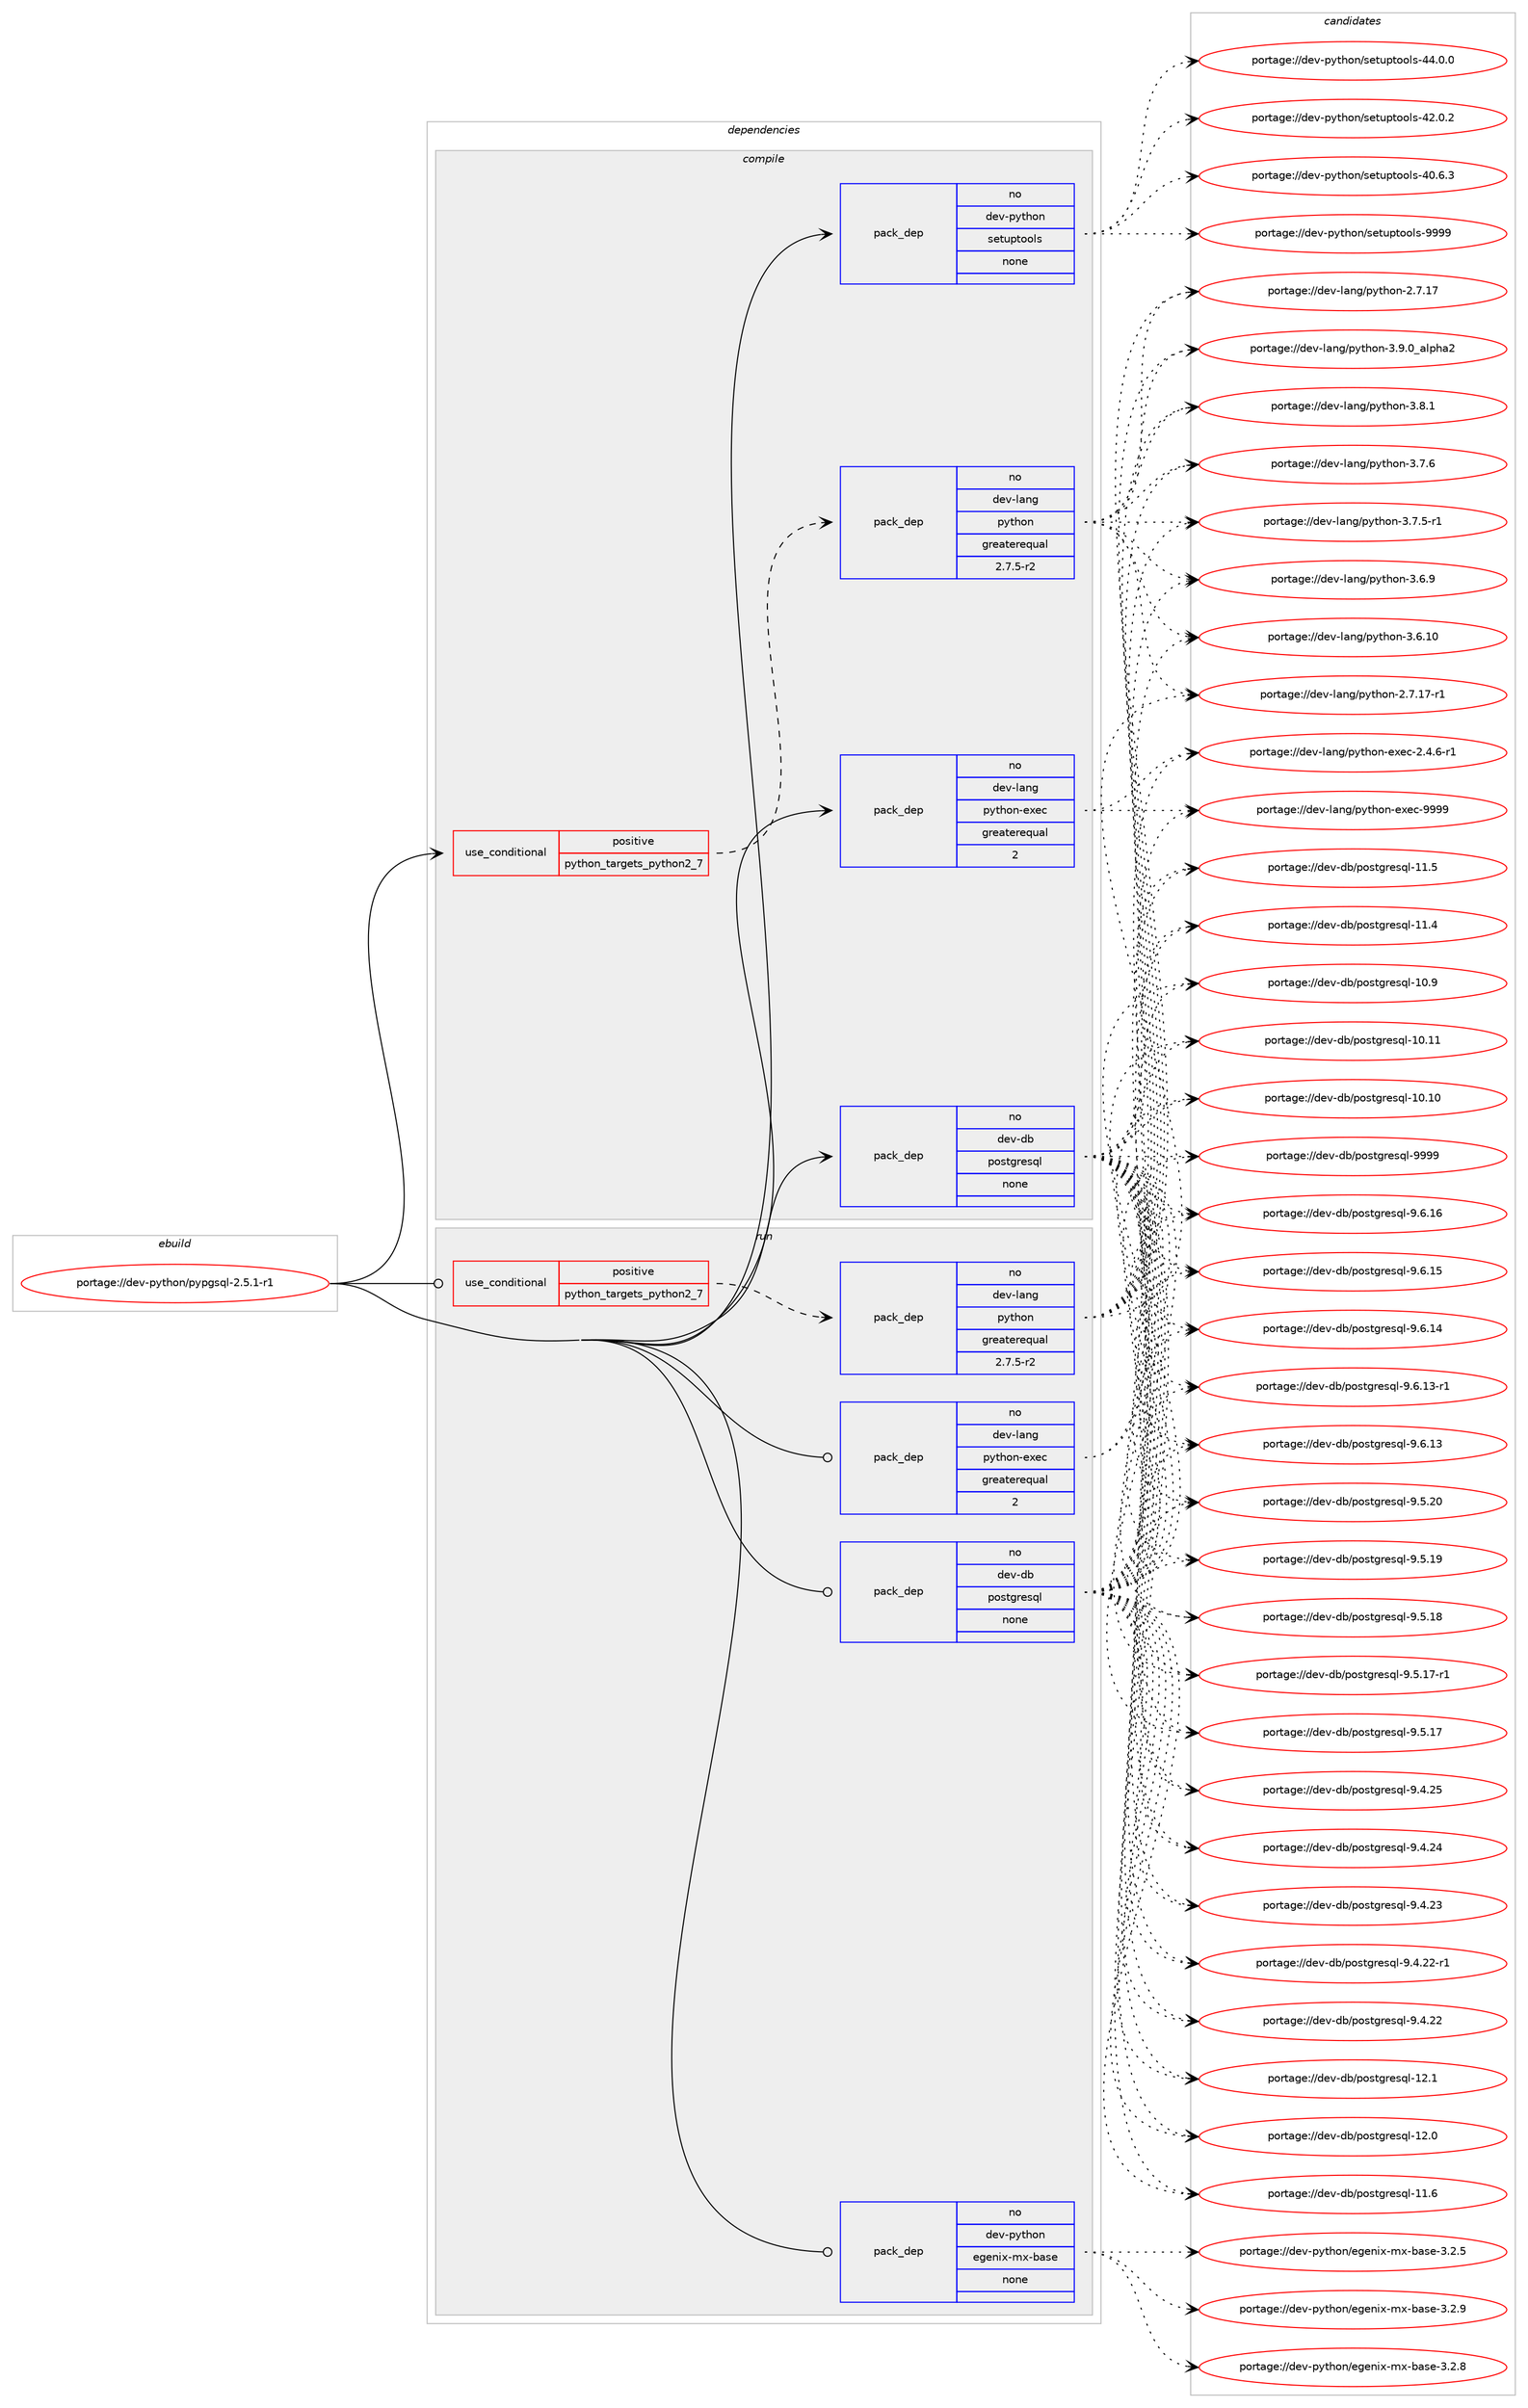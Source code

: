digraph prolog {

# *************
# Graph options
# *************

newrank=true;
concentrate=true;
compound=true;
graph [rankdir=LR,fontname=Helvetica,fontsize=10,ranksep=1.5];#, ranksep=2.5, nodesep=0.2];
edge  [arrowhead=vee];
node  [fontname=Helvetica,fontsize=10];

# **********
# The ebuild
# **********

subgraph cluster_leftcol {
color=gray;
label=<<i>ebuild</i>>;
id [label="portage://dev-python/pypgsql-2.5.1-r1", color=red, width=4, href="../dev-python/pypgsql-2.5.1-r1.svg"];
}

# ****************
# The dependencies
# ****************

subgraph cluster_midcol {
color=gray;
label=<<i>dependencies</i>>;
subgraph cluster_compile {
fillcolor="#eeeeee";
style=filled;
label=<<i>compile</i>>;
subgraph cond108829 {
dependency436021 [label=<<TABLE BORDER="0" CELLBORDER="1" CELLSPACING="0" CELLPADDING="4"><TR><TD ROWSPAN="3" CELLPADDING="10">use_conditional</TD></TR><TR><TD>positive</TD></TR><TR><TD>python_targets_python2_7</TD></TR></TABLE>>, shape=none, color=red];
subgraph pack322261 {
dependency436022 [label=<<TABLE BORDER="0" CELLBORDER="1" CELLSPACING="0" CELLPADDING="4" WIDTH="220"><TR><TD ROWSPAN="6" CELLPADDING="30">pack_dep</TD></TR><TR><TD WIDTH="110">no</TD></TR><TR><TD>dev-lang</TD></TR><TR><TD>python</TD></TR><TR><TD>greaterequal</TD></TR><TR><TD>2.7.5-r2</TD></TR></TABLE>>, shape=none, color=blue];
}
dependency436021:e -> dependency436022:w [weight=20,style="dashed",arrowhead="vee"];
}
id:e -> dependency436021:w [weight=20,style="solid",arrowhead="vee"];
subgraph pack322262 {
dependency436023 [label=<<TABLE BORDER="0" CELLBORDER="1" CELLSPACING="0" CELLPADDING="4" WIDTH="220"><TR><TD ROWSPAN="6" CELLPADDING="30">pack_dep</TD></TR><TR><TD WIDTH="110">no</TD></TR><TR><TD>dev-db</TD></TR><TR><TD>postgresql</TD></TR><TR><TD>none</TD></TR><TR><TD></TD></TR></TABLE>>, shape=none, color=blue];
}
id:e -> dependency436023:w [weight=20,style="solid",arrowhead="vee"];
subgraph pack322263 {
dependency436024 [label=<<TABLE BORDER="0" CELLBORDER="1" CELLSPACING="0" CELLPADDING="4" WIDTH="220"><TR><TD ROWSPAN="6" CELLPADDING="30">pack_dep</TD></TR><TR><TD WIDTH="110">no</TD></TR><TR><TD>dev-lang</TD></TR><TR><TD>python-exec</TD></TR><TR><TD>greaterequal</TD></TR><TR><TD>2</TD></TR></TABLE>>, shape=none, color=blue];
}
id:e -> dependency436024:w [weight=20,style="solid",arrowhead="vee"];
subgraph pack322264 {
dependency436025 [label=<<TABLE BORDER="0" CELLBORDER="1" CELLSPACING="0" CELLPADDING="4" WIDTH="220"><TR><TD ROWSPAN="6" CELLPADDING="30">pack_dep</TD></TR><TR><TD WIDTH="110">no</TD></TR><TR><TD>dev-python</TD></TR><TR><TD>setuptools</TD></TR><TR><TD>none</TD></TR><TR><TD></TD></TR></TABLE>>, shape=none, color=blue];
}
id:e -> dependency436025:w [weight=20,style="solid",arrowhead="vee"];
}
subgraph cluster_compileandrun {
fillcolor="#eeeeee";
style=filled;
label=<<i>compile and run</i>>;
}
subgraph cluster_run {
fillcolor="#eeeeee";
style=filled;
label=<<i>run</i>>;
subgraph cond108830 {
dependency436026 [label=<<TABLE BORDER="0" CELLBORDER="1" CELLSPACING="0" CELLPADDING="4"><TR><TD ROWSPAN="3" CELLPADDING="10">use_conditional</TD></TR><TR><TD>positive</TD></TR><TR><TD>python_targets_python2_7</TD></TR></TABLE>>, shape=none, color=red];
subgraph pack322265 {
dependency436027 [label=<<TABLE BORDER="0" CELLBORDER="1" CELLSPACING="0" CELLPADDING="4" WIDTH="220"><TR><TD ROWSPAN="6" CELLPADDING="30">pack_dep</TD></TR><TR><TD WIDTH="110">no</TD></TR><TR><TD>dev-lang</TD></TR><TR><TD>python</TD></TR><TR><TD>greaterequal</TD></TR><TR><TD>2.7.5-r2</TD></TR></TABLE>>, shape=none, color=blue];
}
dependency436026:e -> dependency436027:w [weight=20,style="dashed",arrowhead="vee"];
}
id:e -> dependency436026:w [weight=20,style="solid",arrowhead="odot"];
subgraph pack322266 {
dependency436028 [label=<<TABLE BORDER="0" CELLBORDER="1" CELLSPACING="0" CELLPADDING="4" WIDTH="220"><TR><TD ROWSPAN="6" CELLPADDING="30">pack_dep</TD></TR><TR><TD WIDTH="110">no</TD></TR><TR><TD>dev-db</TD></TR><TR><TD>postgresql</TD></TR><TR><TD>none</TD></TR><TR><TD></TD></TR></TABLE>>, shape=none, color=blue];
}
id:e -> dependency436028:w [weight=20,style="solid",arrowhead="odot"];
subgraph pack322267 {
dependency436029 [label=<<TABLE BORDER="0" CELLBORDER="1" CELLSPACING="0" CELLPADDING="4" WIDTH="220"><TR><TD ROWSPAN="6" CELLPADDING="30">pack_dep</TD></TR><TR><TD WIDTH="110">no</TD></TR><TR><TD>dev-lang</TD></TR><TR><TD>python-exec</TD></TR><TR><TD>greaterequal</TD></TR><TR><TD>2</TD></TR></TABLE>>, shape=none, color=blue];
}
id:e -> dependency436029:w [weight=20,style="solid",arrowhead="odot"];
subgraph pack322268 {
dependency436030 [label=<<TABLE BORDER="0" CELLBORDER="1" CELLSPACING="0" CELLPADDING="4" WIDTH="220"><TR><TD ROWSPAN="6" CELLPADDING="30">pack_dep</TD></TR><TR><TD WIDTH="110">no</TD></TR><TR><TD>dev-python</TD></TR><TR><TD>egenix-mx-base</TD></TR><TR><TD>none</TD></TR><TR><TD></TD></TR></TABLE>>, shape=none, color=blue];
}
id:e -> dependency436030:w [weight=20,style="solid",arrowhead="odot"];
}
}

# **************
# The candidates
# **************

subgraph cluster_choices {
rank=same;
color=gray;
label=<<i>candidates</i>>;

subgraph choice322261 {
color=black;
nodesep=1;
choice10010111845108971101034711212111610411111045514657464895971081121049750 [label="portage://dev-lang/python-3.9.0_alpha2", color=red, width=4,href="../dev-lang/python-3.9.0_alpha2.svg"];
choice100101118451089711010347112121116104111110455146564649 [label="portage://dev-lang/python-3.8.1", color=red, width=4,href="../dev-lang/python-3.8.1.svg"];
choice100101118451089711010347112121116104111110455146554654 [label="portage://dev-lang/python-3.7.6", color=red, width=4,href="../dev-lang/python-3.7.6.svg"];
choice1001011184510897110103471121211161041111104551465546534511449 [label="portage://dev-lang/python-3.7.5-r1", color=red, width=4,href="../dev-lang/python-3.7.5-r1.svg"];
choice100101118451089711010347112121116104111110455146544657 [label="portage://dev-lang/python-3.6.9", color=red, width=4,href="../dev-lang/python-3.6.9.svg"];
choice10010111845108971101034711212111610411111045514654464948 [label="portage://dev-lang/python-3.6.10", color=red, width=4,href="../dev-lang/python-3.6.10.svg"];
choice100101118451089711010347112121116104111110455046554649554511449 [label="portage://dev-lang/python-2.7.17-r1", color=red, width=4,href="../dev-lang/python-2.7.17-r1.svg"];
choice10010111845108971101034711212111610411111045504655464955 [label="portage://dev-lang/python-2.7.17", color=red, width=4,href="../dev-lang/python-2.7.17.svg"];
dependency436022:e -> choice10010111845108971101034711212111610411111045514657464895971081121049750:w [style=dotted,weight="100"];
dependency436022:e -> choice100101118451089711010347112121116104111110455146564649:w [style=dotted,weight="100"];
dependency436022:e -> choice100101118451089711010347112121116104111110455146554654:w [style=dotted,weight="100"];
dependency436022:e -> choice1001011184510897110103471121211161041111104551465546534511449:w [style=dotted,weight="100"];
dependency436022:e -> choice100101118451089711010347112121116104111110455146544657:w [style=dotted,weight="100"];
dependency436022:e -> choice10010111845108971101034711212111610411111045514654464948:w [style=dotted,weight="100"];
dependency436022:e -> choice100101118451089711010347112121116104111110455046554649554511449:w [style=dotted,weight="100"];
dependency436022:e -> choice10010111845108971101034711212111610411111045504655464955:w [style=dotted,weight="100"];
}
subgraph choice322262 {
color=black;
nodesep=1;
choice1001011184510098471121111151161031141011151131084557575757 [label="portage://dev-db/postgresql-9999", color=red, width=4,href="../dev-db/postgresql-9999.svg"];
choice10010111845100984711211111511610311410111511310845574654464954 [label="portage://dev-db/postgresql-9.6.16", color=red, width=4,href="../dev-db/postgresql-9.6.16.svg"];
choice10010111845100984711211111511610311410111511310845574654464953 [label="portage://dev-db/postgresql-9.6.15", color=red, width=4,href="../dev-db/postgresql-9.6.15.svg"];
choice10010111845100984711211111511610311410111511310845574654464952 [label="portage://dev-db/postgresql-9.6.14", color=red, width=4,href="../dev-db/postgresql-9.6.14.svg"];
choice100101118451009847112111115116103114101115113108455746544649514511449 [label="portage://dev-db/postgresql-9.6.13-r1", color=red, width=4,href="../dev-db/postgresql-9.6.13-r1.svg"];
choice10010111845100984711211111511610311410111511310845574654464951 [label="portage://dev-db/postgresql-9.6.13", color=red, width=4,href="../dev-db/postgresql-9.6.13.svg"];
choice10010111845100984711211111511610311410111511310845574653465048 [label="portage://dev-db/postgresql-9.5.20", color=red, width=4,href="../dev-db/postgresql-9.5.20.svg"];
choice10010111845100984711211111511610311410111511310845574653464957 [label="portage://dev-db/postgresql-9.5.19", color=red, width=4,href="../dev-db/postgresql-9.5.19.svg"];
choice10010111845100984711211111511610311410111511310845574653464956 [label="portage://dev-db/postgresql-9.5.18", color=red, width=4,href="../dev-db/postgresql-9.5.18.svg"];
choice100101118451009847112111115116103114101115113108455746534649554511449 [label="portage://dev-db/postgresql-9.5.17-r1", color=red, width=4,href="../dev-db/postgresql-9.5.17-r1.svg"];
choice10010111845100984711211111511610311410111511310845574653464955 [label="portage://dev-db/postgresql-9.5.17", color=red, width=4,href="../dev-db/postgresql-9.5.17.svg"];
choice10010111845100984711211111511610311410111511310845574652465053 [label="portage://dev-db/postgresql-9.4.25", color=red, width=4,href="../dev-db/postgresql-9.4.25.svg"];
choice10010111845100984711211111511610311410111511310845574652465052 [label="portage://dev-db/postgresql-9.4.24", color=red, width=4,href="../dev-db/postgresql-9.4.24.svg"];
choice10010111845100984711211111511610311410111511310845574652465051 [label="portage://dev-db/postgresql-9.4.23", color=red, width=4,href="../dev-db/postgresql-9.4.23.svg"];
choice100101118451009847112111115116103114101115113108455746524650504511449 [label="portage://dev-db/postgresql-9.4.22-r1", color=red, width=4,href="../dev-db/postgresql-9.4.22-r1.svg"];
choice10010111845100984711211111511610311410111511310845574652465050 [label="portage://dev-db/postgresql-9.4.22", color=red, width=4,href="../dev-db/postgresql-9.4.22.svg"];
choice1001011184510098471121111151161031141011151131084549504649 [label="portage://dev-db/postgresql-12.1", color=red, width=4,href="../dev-db/postgresql-12.1.svg"];
choice1001011184510098471121111151161031141011151131084549504648 [label="portage://dev-db/postgresql-12.0", color=red, width=4,href="../dev-db/postgresql-12.0.svg"];
choice1001011184510098471121111151161031141011151131084549494654 [label="portage://dev-db/postgresql-11.6", color=red, width=4,href="../dev-db/postgresql-11.6.svg"];
choice1001011184510098471121111151161031141011151131084549494653 [label="portage://dev-db/postgresql-11.5", color=red, width=4,href="../dev-db/postgresql-11.5.svg"];
choice1001011184510098471121111151161031141011151131084549494652 [label="portage://dev-db/postgresql-11.4", color=red, width=4,href="../dev-db/postgresql-11.4.svg"];
choice1001011184510098471121111151161031141011151131084549484657 [label="portage://dev-db/postgresql-10.9", color=red, width=4,href="../dev-db/postgresql-10.9.svg"];
choice100101118451009847112111115116103114101115113108454948464949 [label="portage://dev-db/postgresql-10.11", color=red, width=4,href="../dev-db/postgresql-10.11.svg"];
choice100101118451009847112111115116103114101115113108454948464948 [label="portage://dev-db/postgresql-10.10", color=red, width=4,href="../dev-db/postgresql-10.10.svg"];
dependency436023:e -> choice1001011184510098471121111151161031141011151131084557575757:w [style=dotted,weight="100"];
dependency436023:e -> choice10010111845100984711211111511610311410111511310845574654464954:w [style=dotted,weight="100"];
dependency436023:e -> choice10010111845100984711211111511610311410111511310845574654464953:w [style=dotted,weight="100"];
dependency436023:e -> choice10010111845100984711211111511610311410111511310845574654464952:w [style=dotted,weight="100"];
dependency436023:e -> choice100101118451009847112111115116103114101115113108455746544649514511449:w [style=dotted,weight="100"];
dependency436023:e -> choice10010111845100984711211111511610311410111511310845574654464951:w [style=dotted,weight="100"];
dependency436023:e -> choice10010111845100984711211111511610311410111511310845574653465048:w [style=dotted,weight="100"];
dependency436023:e -> choice10010111845100984711211111511610311410111511310845574653464957:w [style=dotted,weight="100"];
dependency436023:e -> choice10010111845100984711211111511610311410111511310845574653464956:w [style=dotted,weight="100"];
dependency436023:e -> choice100101118451009847112111115116103114101115113108455746534649554511449:w [style=dotted,weight="100"];
dependency436023:e -> choice10010111845100984711211111511610311410111511310845574653464955:w [style=dotted,weight="100"];
dependency436023:e -> choice10010111845100984711211111511610311410111511310845574652465053:w [style=dotted,weight="100"];
dependency436023:e -> choice10010111845100984711211111511610311410111511310845574652465052:w [style=dotted,weight="100"];
dependency436023:e -> choice10010111845100984711211111511610311410111511310845574652465051:w [style=dotted,weight="100"];
dependency436023:e -> choice100101118451009847112111115116103114101115113108455746524650504511449:w [style=dotted,weight="100"];
dependency436023:e -> choice10010111845100984711211111511610311410111511310845574652465050:w [style=dotted,weight="100"];
dependency436023:e -> choice1001011184510098471121111151161031141011151131084549504649:w [style=dotted,weight="100"];
dependency436023:e -> choice1001011184510098471121111151161031141011151131084549504648:w [style=dotted,weight="100"];
dependency436023:e -> choice1001011184510098471121111151161031141011151131084549494654:w [style=dotted,weight="100"];
dependency436023:e -> choice1001011184510098471121111151161031141011151131084549494653:w [style=dotted,weight="100"];
dependency436023:e -> choice1001011184510098471121111151161031141011151131084549494652:w [style=dotted,weight="100"];
dependency436023:e -> choice1001011184510098471121111151161031141011151131084549484657:w [style=dotted,weight="100"];
dependency436023:e -> choice100101118451009847112111115116103114101115113108454948464949:w [style=dotted,weight="100"];
dependency436023:e -> choice100101118451009847112111115116103114101115113108454948464948:w [style=dotted,weight="100"];
}
subgraph choice322263 {
color=black;
nodesep=1;
choice10010111845108971101034711212111610411111045101120101994557575757 [label="portage://dev-lang/python-exec-9999", color=red, width=4,href="../dev-lang/python-exec-9999.svg"];
choice10010111845108971101034711212111610411111045101120101994550465246544511449 [label="portage://dev-lang/python-exec-2.4.6-r1", color=red, width=4,href="../dev-lang/python-exec-2.4.6-r1.svg"];
dependency436024:e -> choice10010111845108971101034711212111610411111045101120101994557575757:w [style=dotted,weight="100"];
dependency436024:e -> choice10010111845108971101034711212111610411111045101120101994550465246544511449:w [style=dotted,weight="100"];
}
subgraph choice322264 {
color=black;
nodesep=1;
choice10010111845112121116104111110471151011161171121161111111081154557575757 [label="portage://dev-python/setuptools-9999", color=red, width=4,href="../dev-python/setuptools-9999.svg"];
choice100101118451121211161041111104711510111611711211611111110811545525246484648 [label="portage://dev-python/setuptools-44.0.0", color=red, width=4,href="../dev-python/setuptools-44.0.0.svg"];
choice100101118451121211161041111104711510111611711211611111110811545525046484650 [label="portage://dev-python/setuptools-42.0.2", color=red, width=4,href="../dev-python/setuptools-42.0.2.svg"];
choice100101118451121211161041111104711510111611711211611111110811545524846544651 [label="portage://dev-python/setuptools-40.6.3", color=red, width=4,href="../dev-python/setuptools-40.6.3.svg"];
dependency436025:e -> choice10010111845112121116104111110471151011161171121161111111081154557575757:w [style=dotted,weight="100"];
dependency436025:e -> choice100101118451121211161041111104711510111611711211611111110811545525246484648:w [style=dotted,weight="100"];
dependency436025:e -> choice100101118451121211161041111104711510111611711211611111110811545525046484650:w [style=dotted,weight="100"];
dependency436025:e -> choice100101118451121211161041111104711510111611711211611111110811545524846544651:w [style=dotted,weight="100"];
}
subgraph choice322265 {
color=black;
nodesep=1;
choice10010111845108971101034711212111610411111045514657464895971081121049750 [label="portage://dev-lang/python-3.9.0_alpha2", color=red, width=4,href="../dev-lang/python-3.9.0_alpha2.svg"];
choice100101118451089711010347112121116104111110455146564649 [label="portage://dev-lang/python-3.8.1", color=red, width=4,href="../dev-lang/python-3.8.1.svg"];
choice100101118451089711010347112121116104111110455146554654 [label="portage://dev-lang/python-3.7.6", color=red, width=4,href="../dev-lang/python-3.7.6.svg"];
choice1001011184510897110103471121211161041111104551465546534511449 [label="portage://dev-lang/python-3.7.5-r1", color=red, width=4,href="../dev-lang/python-3.7.5-r1.svg"];
choice100101118451089711010347112121116104111110455146544657 [label="portage://dev-lang/python-3.6.9", color=red, width=4,href="../dev-lang/python-3.6.9.svg"];
choice10010111845108971101034711212111610411111045514654464948 [label="portage://dev-lang/python-3.6.10", color=red, width=4,href="../dev-lang/python-3.6.10.svg"];
choice100101118451089711010347112121116104111110455046554649554511449 [label="portage://dev-lang/python-2.7.17-r1", color=red, width=4,href="../dev-lang/python-2.7.17-r1.svg"];
choice10010111845108971101034711212111610411111045504655464955 [label="portage://dev-lang/python-2.7.17", color=red, width=4,href="../dev-lang/python-2.7.17.svg"];
dependency436027:e -> choice10010111845108971101034711212111610411111045514657464895971081121049750:w [style=dotted,weight="100"];
dependency436027:e -> choice100101118451089711010347112121116104111110455146564649:w [style=dotted,weight="100"];
dependency436027:e -> choice100101118451089711010347112121116104111110455146554654:w [style=dotted,weight="100"];
dependency436027:e -> choice1001011184510897110103471121211161041111104551465546534511449:w [style=dotted,weight="100"];
dependency436027:e -> choice100101118451089711010347112121116104111110455146544657:w [style=dotted,weight="100"];
dependency436027:e -> choice10010111845108971101034711212111610411111045514654464948:w [style=dotted,weight="100"];
dependency436027:e -> choice100101118451089711010347112121116104111110455046554649554511449:w [style=dotted,weight="100"];
dependency436027:e -> choice10010111845108971101034711212111610411111045504655464955:w [style=dotted,weight="100"];
}
subgraph choice322266 {
color=black;
nodesep=1;
choice1001011184510098471121111151161031141011151131084557575757 [label="portage://dev-db/postgresql-9999", color=red, width=4,href="../dev-db/postgresql-9999.svg"];
choice10010111845100984711211111511610311410111511310845574654464954 [label="portage://dev-db/postgresql-9.6.16", color=red, width=4,href="../dev-db/postgresql-9.6.16.svg"];
choice10010111845100984711211111511610311410111511310845574654464953 [label="portage://dev-db/postgresql-9.6.15", color=red, width=4,href="../dev-db/postgresql-9.6.15.svg"];
choice10010111845100984711211111511610311410111511310845574654464952 [label="portage://dev-db/postgresql-9.6.14", color=red, width=4,href="../dev-db/postgresql-9.6.14.svg"];
choice100101118451009847112111115116103114101115113108455746544649514511449 [label="portage://dev-db/postgresql-9.6.13-r1", color=red, width=4,href="../dev-db/postgresql-9.6.13-r1.svg"];
choice10010111845100984711211111511610311410111511310845574654464951 [label="portage://dev-db/postgresql-9.6.13", color=red, width=4,href="../dev-db/postgresql-9.6.13.svg"];
choice10010111845100984711211111511610311410111511310845574653465048 [label="portage://dev-db/postgresql-9.5.20", color=red, width=4,href="../dev-db/postgresql-9.5.20.svg"];
choice10010111845100984711211111511610311410111511310845574653464957 [label="portage://dev-db/postgresql-9.5.19", color=red, width=4,href="../dev-db/postgresql-9.5.19.svg"];
choice10010111845100984711211111511610311410111511310845574653464956 [label="portage://dev-db/postgresql-9.5.18", color=red, width=4,href="../dev-db/postgresql-9.5.18.svg"];
choice100101118451009847112111115116103114101115113108455746534649554511449 [label="portage://dev-db/postgresql-9.5.17-r1", color=red, width=4,href="../dev-db/postgresql-9.5.17-r1.svg"];
choice10010111845100984711211111511610311410111511310845574653464955 [label="portage://dev-db/postgresql-9.5.17", color=red, width=4,href="../dev-db/postgresql-9.5.17.svg"];
choice10010111845100984711211111511610311410111511310845574652465053 [label="portage://dev-db/postgresql-9.4.25", color=red, width=4,href="../dev-db/postgresql-9.4.25.svg"];
choice10010111845100984711211111511610311410111511310845574652465052 [label="portage://dev-db/postgresql-9.4.24", color=red, width=4,href="../dev-db/postgresql-9.4.24.svg"];
choice10010111845100984711211111511610311410111511310845574652465051 [label="portage://dev-db/postgresql-9.4.23", color=red, width=4,href="../dev-db/postgresql-9.4.23.svg"];
choice100101118451009847112111115116103114101115113108455746524650504511449 [label="portage://dev-db/postgresql-9.4.22-r1", color=red, width=4,href="../dev-db/postgresql-9.4.22-r1.svg"];
choice10010111845100984711211111511610311410111511310845574652465050 [label="portage://dev-db/postgresql-9.4.22", color=red, width=4,href="../dev-db/postgresql-9.4.22.svg"];
choice1001011184510098471121111151161031141011151131084549504649 [label="portage://dev-db/postgresql-12.1", color=red, width=4,href="../dev-db/postgresql-12.1.svg"];
choice1001011184510098471121111151161031141011151131084549504648 [label="portage://dev-db/postgresql-12.0", color=red, width=4,href="../dev-db/postgresql-12.0.svg"];
choice1001011184510098471121111151161031141011151131084549494654 [label="portage://dev-db/postgresql-11.6", color=red, width=4,href="../dev-db/postgresql-11.6.svg"];
choice1001011184510098471121111151161031141011151131084549494653 [label="portage://dev-db/postgresql-11.5", color=red, width=4,href="../dev-db/postgresql-11.5.svg"];
choice1001011184510098471121111151161031141011151131084549494652 [label="portage://dev-db/postgresql-11.4", color=red, width=4,href="../dev-db/postgresql-11.4.svg"];
choice1001011184510098471121111151161031141011151131084549484657 [label="portage://dev-db/postgresql-10.9", color=red, width=4,href="../dev-db/postgresql-10.9.svg"];
choice100101118451009847112111115116103114101115113108454948464949 [label="portage://dev-db/postgresql-10.11", color=red, width=4,href="../dev-db/postgresql-10.11.svg"];
choice100101118451009847112111115116103114101115113108454948464948 [label="portage://dev-db/postgresql-10.10", color=red, width=4,href="../dev-db/postgresql-10.10.svg"];
dependency436028:e -> choice1001011184510098471121111151161031141011151131084557575757:w [style=dotted,weight="100"];
dependency436028:e -> choice10010111845100984711211111511610311410111511310845574654464954:w [style=dotted,weight="100"];
dependency436028:e -> choice10010111845100984711211111511610311410111511310845574654464953:w [style=dotted,weight="100"];
dependency436028:e -> choice10010111845100984711211111511610311410111511310845574654464952:w [style=dotted,weight="100"];
dependency436028:e -> choice100101118451009847112111115116103114101115113108455746544649514511449:w [style=dotted,weight="100"];
dependency436028:e -> choice10010111845100984711211111511610311410111511310845574654464951:w [style=dotted,weight="100"];
dependency436028:e -> choice10010111845100984711211111511610311410111511310845574653465048:w [style=dotted,weight="100"];
dependency436028:e -> choice10010111845100984711211111511610311410111511310845574653464957:w [style=dotted,weight="100"];
dependency436028:e -> choice10010111845100984711211111511610311410111511310845574653464956:w [style=dotted,weight="100"];
dependency436028:e -> choice100101118451009847112111115116103114101115113108455746534649554511449:w [style=dotted,weight="100"];
dependency436028:e -> choice10010111845100984711211111511610311410111511310845574653464955:w [style=dotted,weight="100"];
dependency436028:e -> choice10010111845100984711211111511610311410111511310845574652465053:w [style=dotted,weight="100"];
dependency436028:e -> choice10010111845100984711211111511610311410111511310845574652465052:w [style=dotted,weight="100"];
dependency436028:e -> choice10010111845100984711211111511610311410111511310845574652465051:w [style=dotted,weight="100"];
dependency436028:e -> choice100101118451009847112111115116103114101115113108455746524650504511449:w [style=dotted,weight="100"];
dependency436028:e -> choice10010111845100984711211111511610311410111511310845574652465050:w [style=dotted,weight="100"];
dependency436028:e -> choice1001011184510098471121111151161031141011151131084549504649:w [style=dotted,weight="100"];
dependency436028:e -> choice1001011184510098471121111151161031141011151131084549504648:w [style=dotted,weight="100"];
dependency436028:e -> choice1001011184510098471121111151161031141011151131084549494654:w [style=dotted,weight="100"];
dependency436028:e -> choice1001011184510098471121111151161031141011151131084549494653:w [style=dotted,weight="100"];
dependency436028:e -> choice1001011184510098471121111151161031141011151131084549494652:w [style=dotted,weight="100"];
dependency436028:e -> choice1001011184510098471121111151161031141011151131084549484657:w [style=dotted,weight="100"];
dependency436028:e -> choice100101118451009847112111115116103114101115113108454948464949:w [style=dotted,weight="100"];
dependency436028:e -> choice100101118451009847112111115116103114101115113108454948464948:w [style=dotted,weight="100"];
}
subgraph choice322267 {
color=black;
nodesep=1;
choice10010111845108971101034711212111610411111045101120101994557575757 [label="portage://dev-lang/python-exec-9999", color=red, width=4,href="../dev-lang/python-exec-9999.svg"];
choice10010111845108971101034711212111610411111045101120101994550465246544511449 [label="portage://dev-lang/python-exec-2.4.6-r1", color=red, width=4,href="../dev-lang/python-exec-2.4.6-r1.svg"];
dependency436029:e -> choice10010111845108971101034711212111610411111045101120101994557575757:w [style=dotted,weight="100"];
dependency436029:e -> choice10010111845108971101034711212111610411111045101120101994550465246544511449:w [style=dotted,weight="100"];
}
subgraph choice322268 {
color=black;
nodesep=1;
choice100101118451121211161041111104710110310111010512045109120459897115101455146504657 [label="portage://dev-python/egenix-mx-base-3.2.9", color=red, width=4,href="../dev-python/egenix-mx-base-3.2.9.svg"];
choice100101118451121211161041111104710110310111010512045109120459897115101455146504656 [label="portage://dev-python/egenix-mx-base-3.2.8", color=red, width=4,href="../dev-python/egenix-mx-base-3.2.8.svg"];
choice100101118451121211161041111104710110310111010512045109120459897115101455146504653 [label="portage://dev-python/egenix-mx-base-3.2.5", color=red, width=4,href="../dev-python/egenix-mx-base-3.2.5.svg"];
dependency436030:e -> choice100101118451121211161041111104710110310111010512045109120459897115101455146504657:w [style=dotted,weight="100"];
dependency436030:e -> choice100101118451121211161041111104710110310111010512045109120459897115101455146504656:w [style=dotted,weight="100"];
dependency436030:e -> choice100101118451121211161041111104710110310111010512045109120459897115101455146504653:w [style=dotted,weight="100"];
}
}

}
